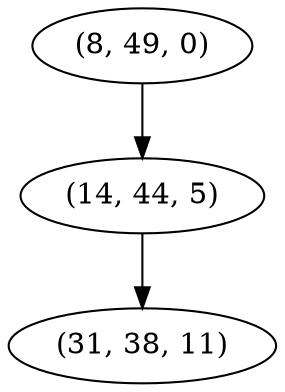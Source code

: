 digraph tree {
    "(8, 49, 0)";
    "(14, 44, 5)";
    "(31, 38, 11)";
    "(8, 49, 0)" -> "(14, 44, 5)";
    "(14, 44, 5)" -> "(31, 38, 11)";
}
